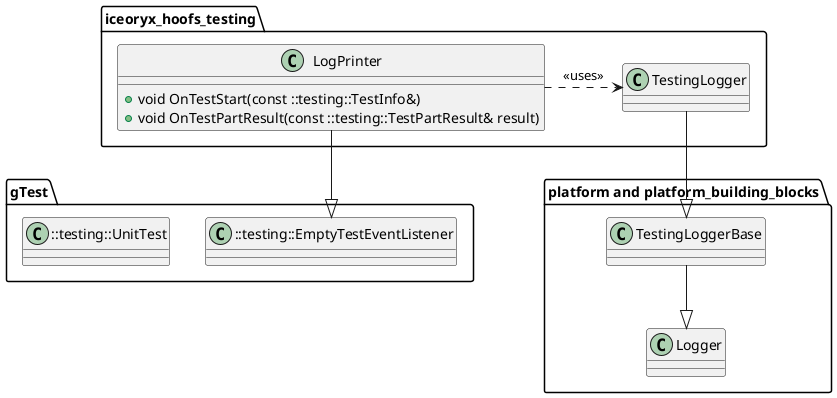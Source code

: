 @startuml

package "platform and platform_building_blocks" {
class Logger {
}
class TestingLoggerBase {
}
}

package iceoryx_hoofs_testing {
class TestingLogger {
}
class LogPrinter {
  + void OnTestStart(const ::testing::TestInfo&)
  + void OnTestPartResult(const ::testing::TestPartResult& result)
}
}

package gTest {
class ::testing::EmptyTestEventListener {
}
class ::testing::UnitTest {
}
}

TestingLoggerBase --|> Logger
TestingLogger --|> TestingLoggerBase
LogPrinter .> TestingLogger : <<uses>>
LogPrinter --|> ::testing::EmptyTestEventListener

@enduml
